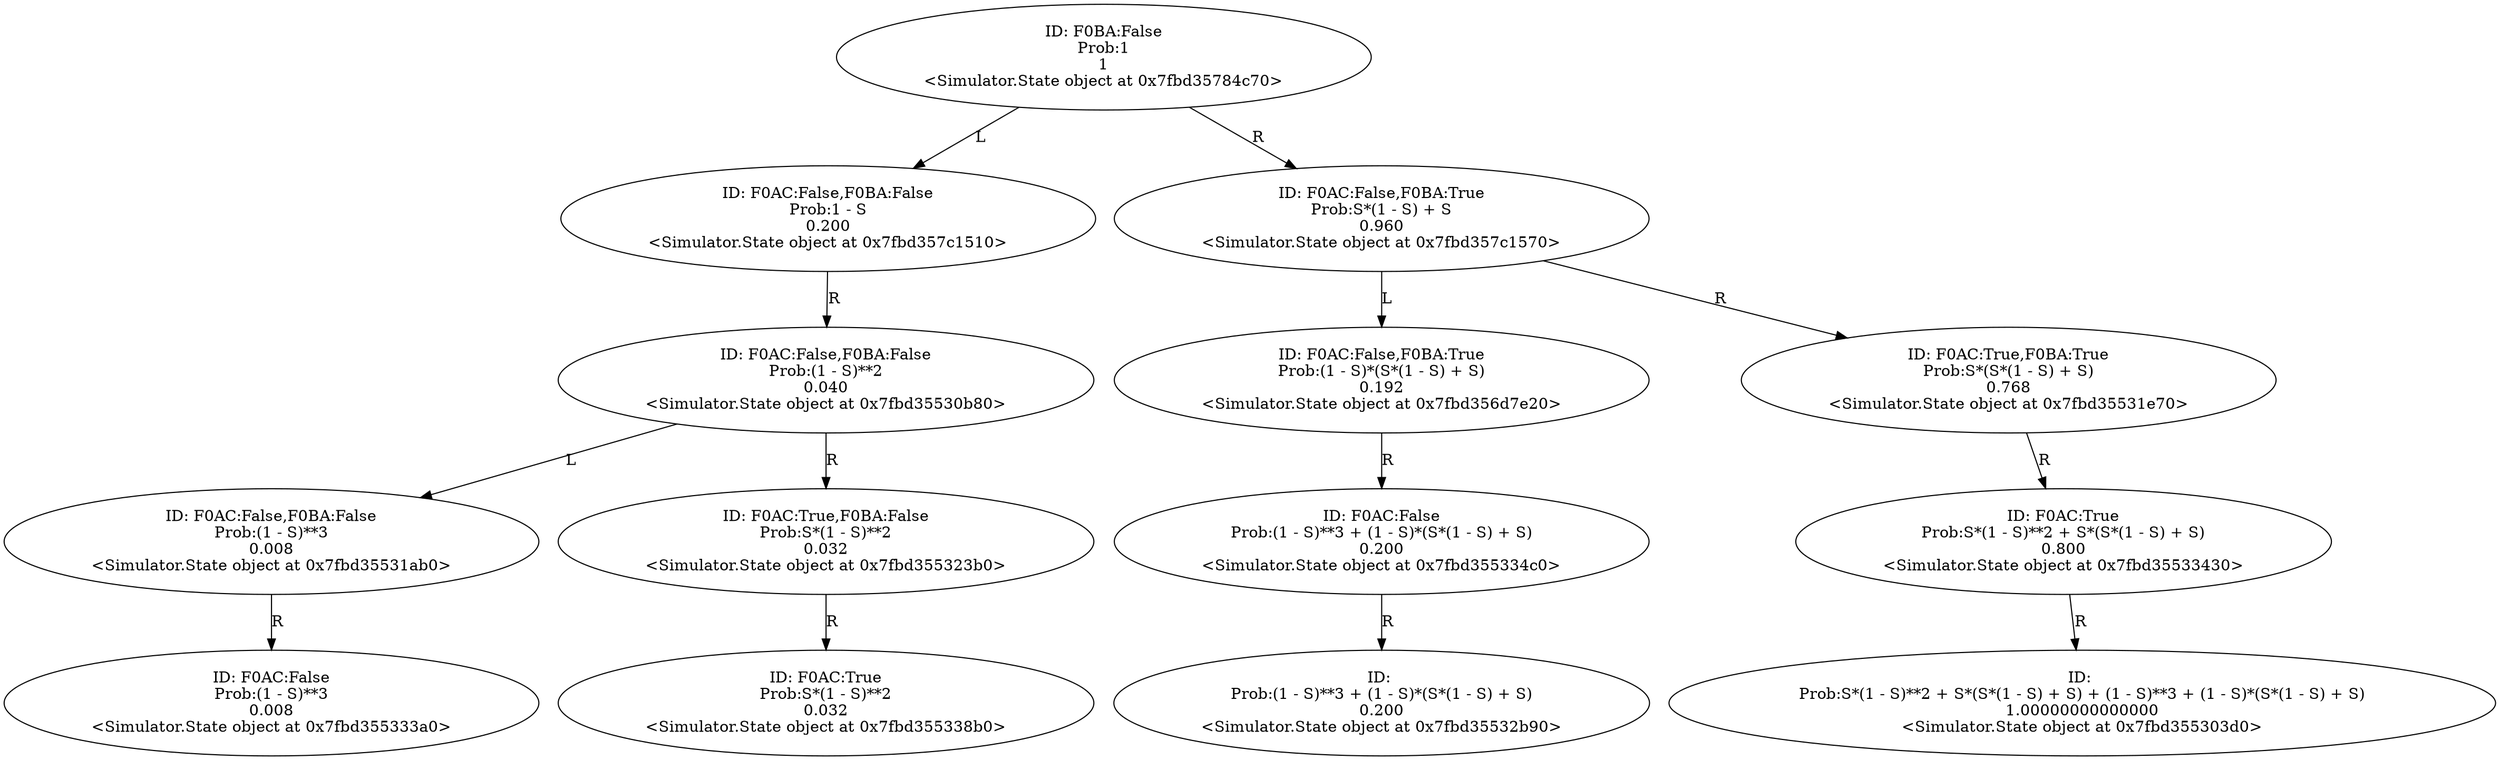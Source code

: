 digraph "./Output/Digraph" {
	<Simulator.State object at 0x7fbd35784c70> [label="ID: F0BA:False
Prob:1
1
<Simulator.State object at 0x7fbd35784c70>"]
	<Simulator.State object at 0x7fbd35784c70> -> <Simulator.State object at 0x7fbd357c1510> [label=L]
	<Simulator.State object at 0x7fbd35784c70> -> <Simulator.State object at 0x7fbd357c1570> [label=R]
	<Simulator.State object at 0x7fbd357c1510> [label="ID: F0AC:False,F0BA:False
Prob:1 - S
0.200
<Simulator.State object at 0x7fbd357c1510>"]
	<Simulator.State object at 0x7fbd357c1510> -> <Simulator.State object at 0x7fbd35530b80> [label=R]
	<Simulator.State object at 0x7fbd357c1570> [label="ID: F0AC:False,F0BA:True
Prob:S*(1 - S) + S
0.960
<Simulator.State object at 0x7fbd357c1570>"]
	<Simulator.State object at 0x7fbd357c1570> -> <Simulator.State object at 0x7fbd356d7e20> [label=L]
	<Simulator.State object at 0x7fbd357c1570> -> <Simulator.State object at 0x7fbd35531e70> [label=R]
	<Simulator.State object at 0x7fbd35530b80> [label="ID: F0AC:False,F0BA:False
Prob:(1 - S)**2
0.040
<Simulator.State object at 0x7fbd35530b80>"]
	<Simulator.State object at 0x7fbd35530b80> -> <Simulator.State object at 0x7fbd35531ab0> [label=L]
	<Simulator.State object at 0x7fbd35530b80> -> <Simulator.State object at 0x7fbd355323b0> [label=R]
	<Simulator.State object at 0x7fbd356d7e20> [label="ID: F0AC:False,F0BA:True
Prob:(1 - S)*(S*(1 - S) + S)
0.192
<Simulator.State object at 0x7fbd356d7e20>"]
	<Simulator.State object at 0x7fbd356d7e20> -> <Simulator.State object at 0x7fbd355334c0> [label=R]
	<Simulator.State object at 0x7fbd35531e70> [label="ID: F0AC:True,F0BA:True
Prob:S*(S*(1 - S) + S)
0.768
<Simulator.State object at 0x7fbd35531e70>"]
	<Simulator.State object at 0x7fbd35531e70> -> <Simulator.State object at 0x7fbd35533430> [label=R]
	<Simulator.State object at 0x7fbd35531ab0> [label="ID: F0AC:False,F0BA:False
Prob:(1 - S)**3
0.008
<Simulator.State object at 0x7fbd35531ab0>"]
	<Simulator.State object at 0x7fbd35531ab0> -> <Simulator.State object at 0x7fbd355333a0> [label=R]
	<Simulator.State object at 0x7fbd355323b0> [label="ID: F0AC:True,F0BA:False
Prob:S*(1 - S)**2
0.032
<Simulator.State object at 0x7fbd355323b0>"]
	<Simulator.State object at 0x7fbd355323b0> -> <Simulator.State object at 0x7fbd355338b0> [label=R]
	<Simulator.State object at 0x7fbd355334c0> [label="ID: F0AC:False
Prob:(1 - S)**3 + (1 - S)*(S*(1 - S) + S)
0.200
<Simulator.State object at 0x7fbd355334c0>"]
	<Simulator.State object at 0x7fbd355334c0> -> <Simulator.State object at 0x7fbd35532b90> [label=R]
	<Simulator.State object at 0x7fbd35533430> [label="ID: F0AC:True
Prob:S*(1 - S)**2 + S*(S*(1 - S) + S)
0.800
<Simulator.State object at 0x7fbd35533430>"]
	<Simulator.State object at 0x7fbd35533430> -> <Simulator.State object at 0x7fbd355303d0> [label=R]
	<Simulator.State object at 0x7fbd355333a0> [label="ID: F0AC:False
Prob:(1 - S)**3
0.008
<Simulator.State object at 0x7fbd355333a0>"]
	<Simulator.State object at 0x7fbd355338b0> [label="ID: F0AC:True
Prob:S*(1 - S)**2
0.032
<Simulator.State object at 0x7fbd355338b0>"]
	<Simulator.State object at 0x7fbd35532b90> [label="ID: 
Prob:(1 - S)**3 + (1 - S)*(S*(1 - S) + S)
0.200
<Simulator.State object at 0x7fbd35532b90>"]
	<Simulator.State object at 0x7fbd355303d0> [label="ID: 
Prob:S*(1 - S)**2 + S*(S*(1 - S) + S) + (1 - S)**3 + (1 - S)*(S*(1 - S) + S)
1.00000000000000
<Simulator.State object at 0x7fbd355303d0>"]
}
